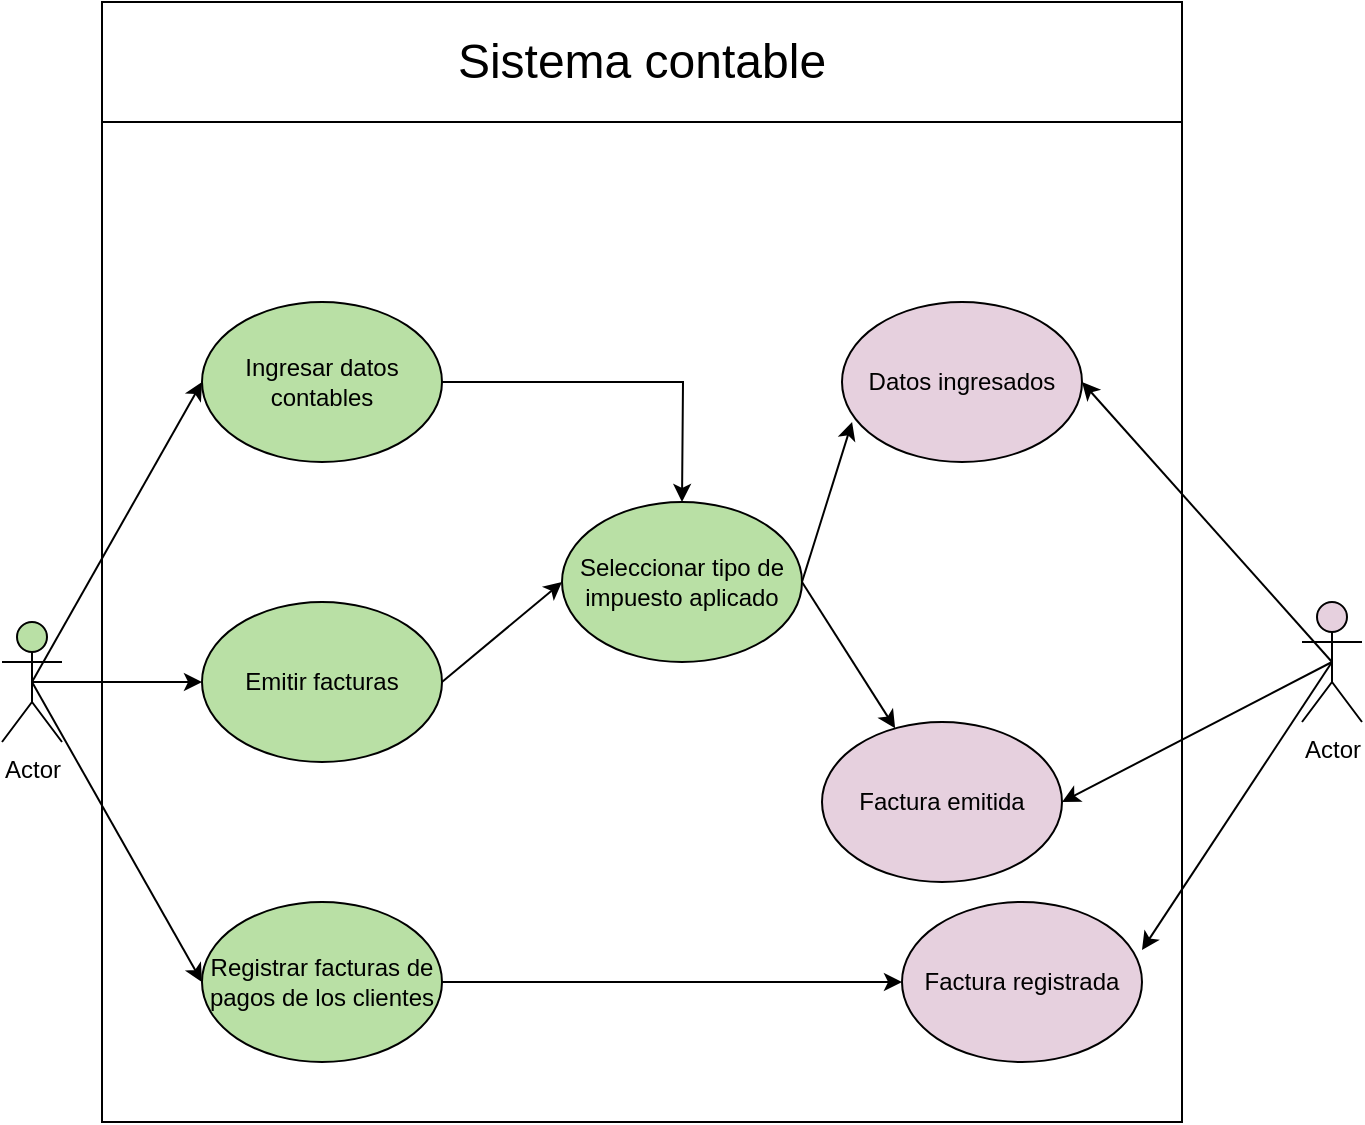<mxfile version="24.7.17">
  <diagram name="Página-1" id="EovD_wo6Bufkt5Pa2g3K">
    <mxGraphModel grid="1" page="1" gridSize="10" guides="1" tooltips="1" connect="1" arrows="1" fold="1" pageScale="1" pageWidth="827" pageHeight="1169" math="0" shadow="0">
      <root>
        <mxCell id="0" />
        <mxCell id="1" parent="0" />
        <mxCell id="DbclZV8jWAT2bgjYsTzq-11" style="rounded=0;orthogonalLoop=1;jettySize=auto;html=1;exitX=0.5;exitY=0.5;exitDx=0;exitDy=0;exitPerimeter=0;entryX=0;entryY=0.5;entryDx=0;entryDy=0;" edge="1" parent="1" source="DbclZV8jWAT2bgjYsTzq-1" target="DbclZV8jWAT2bgjYsTzq-4">
          <mxGeometry relative="1" as="geometry" />
        </mxCell>
        <mxCell id="DbclZV8jWAT2bgjYsTzq-12" style="edgeStyle=orthogonalEdgeStyle;rounded=0;orthogonalLoop=1;jettySize=auto;html=1;exitX=0.5;exitY=0.5;exitDx=0;exitDy=0;exitPerimeter=0;" edge="1" parent="1" source="DbclZV8jWAT2bgjYsTzq-1" target="DbclZV8jWAT2bgjYsTzq-5">
          <mxGeometry relative="1" as="geometry" />
        </mxCell>
        <mxCell id="DbclZV8jWAT2bgjYsTzq-13" style="rounded=0;orthogonalLoop=1;jettySize=auto;html=1;exitX=0.5;exitY=0.5;exitDx=0;exitDy=0;exitPerimeter=0;entryX=0;entryY=0.5;entryDx=0;entryDy=0;" edge="1" parent="1" source="DbclZV8jWAT2bgjYsTzq-1" target="DbclZV8jWAT2bgjYsTzq-6">
          <mxGeometry relative="1" as="geometry" />
        </mxCell>
        <mxCell id="DbclZV8jWAT2bgjYsTzq-1" value="Actor" style="shape=umlActor;verticalLabelPosition=bottom;verticalAlign=top;html=1;outlineConnect=0;fillColor=#B9E0A5;" vertex="1" parent="1">
          <mxGeometry x="130" y="230" width="30" height="60" as="geometry" />
        </mxCell>
        <mxCell id="DbclZV8jWAT2bgjYsTzq-2" value="" style="swimlane;startSize=0;" vertex="1" parent="1">
          <mxGeometry x="180" y="-20" width="540" height="500" as="geometry" />
        </mxCell>
        <mxCell id="DbclZV8jWAT2bgjYsTzq-4" value="Ingresar datos contables" style="ellipse;whiteSpace=wrap;html=1;fillColor=#B9E0A5;" vertex="1" parent="DbclZV8jWAT2bgjYsTzq-2">
          <mxGeometry x="50" y="90" width="120" height="80" as="geometry" />
        </mxCell>
        <mxCell id="DbclZV8jWAT2bgjYsTzq-14" style="rounded=0;orthogonalLoop=1;jettySize=auto;html=1;exitX=1;exitY=0.5;exitDx=0;exitDy=0;entryX=0;entryY=0.5;entryDx=0;entryDy=0;" edge="1" parent="DbclZV8jWAT2bgjYsTzq-2" source="DbclZV8jWAT2bgjYsTzq-5" target="DbclZV8jWAT2bgjYsTzq-8">
          <mxGeometry relative="1" as="geometry" />
        </mxCell>
        <mxCell id="DbclZV8jWAT2bgjYsTzq-5" value="Emitir facturas" style="ellipse;whiteSpace=wrap;html=1;fillColor=#B9E0A5;" vertex="1" parent="DbclZV8jWAT2bgjYsTzq-2">
          <mxGeometry x="50" y="240" width="120" height="80" as="geometry" />
        </mxCell>
        <mxCell id="DbclZV8jWAT2bgjYsTzq-17" style="edgeStyle=orthogonalEdgeStyle;rounded=0;orthogonalLoop=1;jettySize=auto;html=1;exitX=1;exitY=0.5;exitDx=0;exitDy=0;entryX=0;entryY=0.5;entryDx=0;entryDy=0;" edge="1" parent="DbclZV8jWAT2bgjYsTzq-2" source="DbclZV8jWAT2bgjYsTzq-6" target="DbclZV8jWAT2bgjYsTzq-16">
          <mxGeometry relative="1" as="geometry" />
        </mxCell>
        <mxCell id="DbclZV8jWAT2bgjYsTzq-6" value="Registrar facturas de pagos de los clientes" style="ellipse;whiteSpace=wrap;html=1;fillColor=#B9E0A5;" vertex="1" parent="DbclZV8jWAT2bgjYsTzq-2">
          <mxGeometry x="50" y="390" width="120" height="80" as="geometry" />
        </mxCell>
        <mxCell id="DbclZV8jWAT2bgjYsTzq-18" style="rounded=0;orthogonalLoop=1;jettySize=auto;html=1;exitX=1;exitY=0.5;exitDx=0;exitDy=0;" edge="1" parent="DbclZV8jWAT2bgjYsTzq-2" source="DbclZV8jWAT2bgjYsTzq-8" target="DbclZV8jWAT2bgjYsTzq-9">
          <mxGeometry relative="1" as="geometry" />
        </mxCell>
        <mxCell id="DbclZV8jWAT2bgjYsTzq-8" value="Seleccionar tipo de impuesto aplicado" style="ellipse;whiteSpace=wrap;html=1;fillColor=#B9E0A5;" vertex="1" parent="DbclZV8jWAT2bgjYsTzq-2">
          <mxGeometry x="230" y="190" width="120" height="80" as="geometry" />
        </mxCell>
        <mxCell id="DbclZV8jWAT2bgjYsTzq-9" value="Factura emitida" style="ellipse;whiteSpace=wrap;html=1;fillColor=#E6D0DE;" vertex="1" parent="DbclZV8jWAT2bgjYsTzq-2">
          <mxGeometry x="360" y="300" width="120" height="80" as="geometry" />
        </mxCell>
        <mxCell id="DbclZV8jWAT2bgjYsTzq-10" value="Datos ingresados" style="ellipse;whiteSpace=wrap;html=1;fillColor=#E6D0DE;" vertex="1" parent="DbclZV8jWAT2bgjYsTzq-2">
          <mxGeometry x="370" y="90" width="120" height="80" as="geometry" />
        </mxCell>
        <mxCell id="DbclZV8jWAT2bgjYsTzq-15" style="edgeStyle=orthogonalEdgeStyle;rounded=0;orthogonalLoop=1;jettySize=auto;html=1;exitX=1;exitY=0.5;exitDx=0;exitDy=0;" edge="1" parent="DbclZV8jWAT2bgjYsTzq-2" source="DbclZV8jWAT2bgjYsTzq-4">
          <mxGeometry relative="1" as="geometry">
            <mxPoint x="290" y="190" as="targetPoint" />
          </mxGeometry>
        </mxCell>
        <mxCell id="DbclZV8jWAT2bgjYsTzq-16" value="Factura registrada" style="ellipse;whiteSpace=wrap;html=1;fillColor=#E6D0DE;" vertex="1" parent="DbclZV8jWAT2bgjYsTzq-2">
          <mxGeometry x="400" y="390" width="120" height="80" as="geometry" />
        </mxCell>
        <mxCell id="DbclZV8jWAT2bgjYsTzq-19" style="rounded=0;orthogonalLoop=1;jettySize=auto;html=1;exitX=1;exitY=0.5;exitDx=0;exitDy=0;entryX=0.042;entryY=0.75;entryDx=0;entryDy=0;entryPerimeter=0;" edge="1" parent="DbclZV8jWAT2bgjYsTzq-2" source="DbclZV8jWAT2bgjYsTzq-8" target="DbclZV8jWAT2bgjYsTzq-10">
          <mxGeometry relative="1" as="geometry" />
        </mxCell>
        <mxCell id="DbclZV8jWAT2bgjYsTzq-21" style="rounded=0;orthogonalLoop=1;jettySize=auto;html=1;exitX=0.5;exitY=0.5;exitDx=0;exitDy=0;exitPerimeter=0;entryX=1;entryY=0.5;entryDx=0;entryDy=0;" edge="1" parent="1" source="DbclZV8jWAT2bgjYsTzq-3" target="DbclZV8jWAT2bgjYsTzq-10">
          <mxGeometry relative="1" as="geometry" />
        </mxCell>
        <mxCell id="DbclZV8jWAT2bgjYsTzq-22" style="rounded=0;orthogonalLoop=1;jettySize=auto;html=1;exitX=0.5;exitY=0.5;exitDx=0;exitDy=0;exitPerimeter=0;entryX=1;entryY=0.5;entryDx=0;entryDy=0;" edge="1" parent="1" source="DbclZV8jWAT2bgjYsTzq-3" target="DbclZV8jWAT2bgjYsTzq-9">
          <mxGeometry relative="1" as="geometry" />
        </mxCell>
        <mxCell id="DbclZV8jWAT2bgjYsTzq-3" value="Actor" style="shape=umlActor;verticalLabelPosition=bottom;verticalAlign=top;html=1;outlineConnect=0;fillColor=#E6D0DE;" vertex="1" parent="1">
          <mxGeometry x="780" y="220" width="30" height="60" as="geometry" />
        </mxCell>
        <mxCell id="DbclZV8jWAT2bgjYsTzq-20" value="&lt;font style=&quot;font-size: 24px;&quot;&gt;Sistema contable&lt;/font&gt;" style="rounded=0;whiteSpace=wrap;html=1;" vertex="1" parent="1">
          <mxGeometry x="180" y="-80" width="540" height="60" as="geometry" />
        </mxCell>
        <mxCell id="DbclZV8jWAT2bgjYsTzq-23" style="rounded=0;orthogonalLoop=1;jettySize=auto;html=1;exitX=0.5;exitY=0.5;exitDx=0;exitDy=0;exitPerimeter=0;entryX=1;entryY=0.3;entryDx=0;entryDy=0;entryPerimeter=0;" edge="1" parent="1" source="DbclZV8jWAT2bgjYsTzq-3" target="DbclZV8jWAT2bgjYsTzq-16">
          <mxGeometry relative="1" as="geometry" />
        </mxCell>
      </root>
    </mxGraphModel>
  </diagram>
</mxfile>
